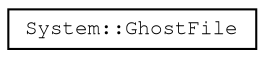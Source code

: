 digraph "Graphical Class Hierarchy"
{
 // LATEX_PDF_SIZE
  edge [fontname="FreeMono",fontsize="10",labelfontname="FreeMono",labelfontsize="10"];
  node [fontname="FreeMono",fontsize="10",shape=record];
  rankdir="LR";
  Node0 [label="System::GhostFile",height=0.2,width=0.4,color="black", fillcolor="white", style="filled",URL="$class_system_1_1_ghost_file.html",tooltip=" "];
}
